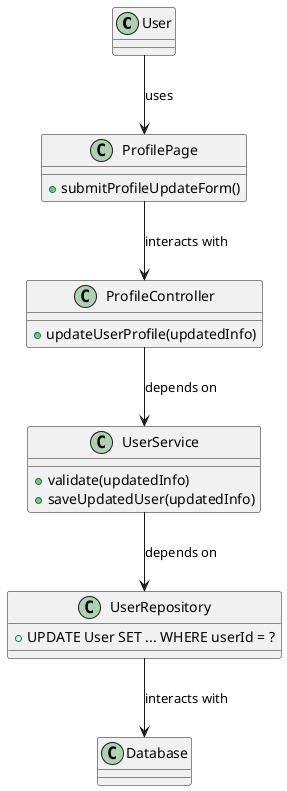 @startuml
class User {
}

class ProfilePage {
  +submitProfileUpdateForm()
}

class ProfileController {
  +updateUserProfile(updatedInfo)
}

class UserService {
  +validate(updatedInfo)
  +saveUpdatedUser(updatedInfo)
}

class UserRepository {
  +UPDATE User SET ... WHERE userId = ?
}

class Database {
}

User --> ProfilePage : uses
ProfilePage --> ProfileController : interacts with
ProfileController --> UserService : depends on
UserService --> UserRepository : depends on
UserRepository --> Database : interacts with
@enduml
